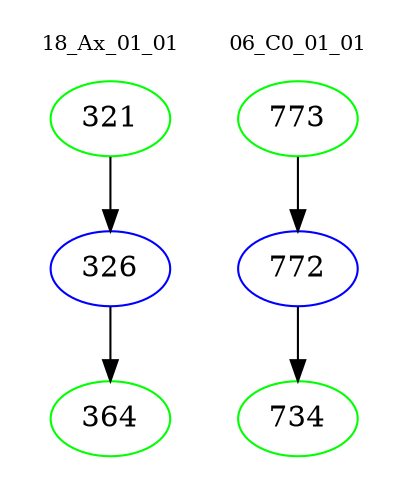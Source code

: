 digraph{
subgraph cluster_0 {
color = white
label = "18_Ax_01_01";
fontsize=10;
T0_321 [label="321", color="green"]
T0_321 -> T0_326 [color="black"]
T0_326 [label="326", color="blue"]
T0_326 -> T0_364 [color="black"]
T0_364 [label="364", color="green"]
}
subgraph cluster_1 {
color = white
label = "06_C0_01_01";
fontsize=10;
T1_773 [label="773", color="green"]
T1_773 -> T1_772 [color="black"]
T1_772 [label="772", color="blue"]
T1_772 -> T1_734 [color="black"]
T1_734 [label="734", color="green"]
}
}
